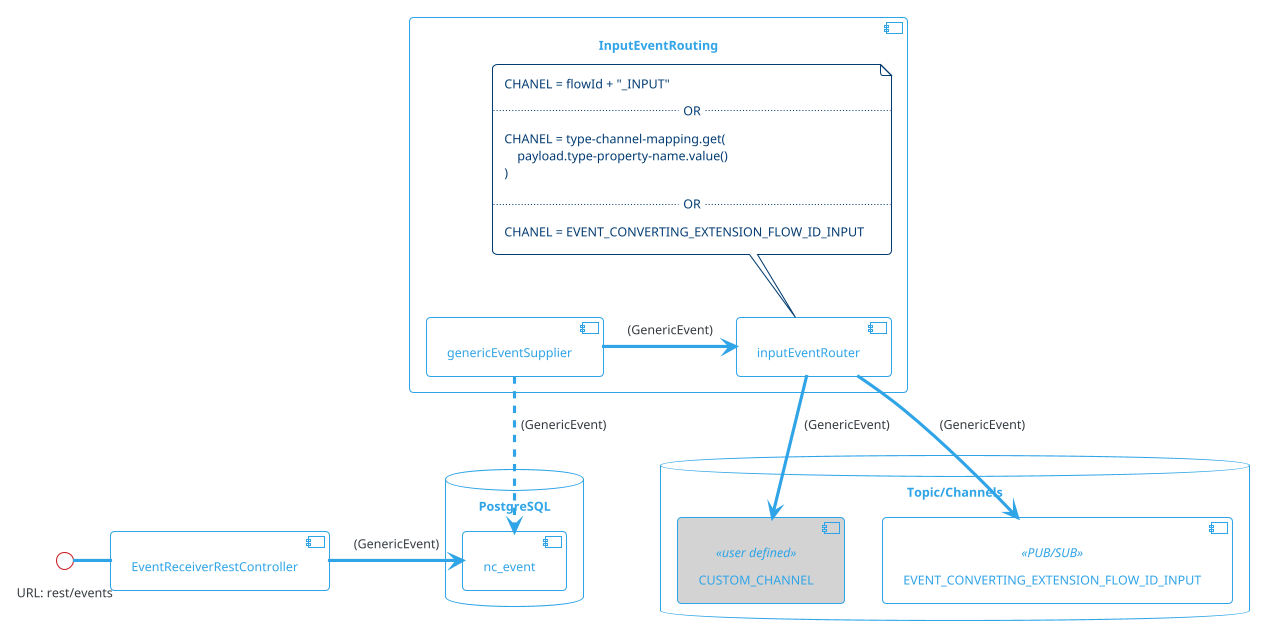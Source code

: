 @startuml

!theme cerulean-outline

skinparam component {
    backgroundColor<<user defined>> LightGray
}

database "PostgreSQL" {
    [nc_event]
}

() "URL: rest/events" - [EventReceiverRestController]
EventReceiverRestController -r-> nc_event : (GenericEvent)


database "Topic/Channels" {

    [CUSTOM_CHANNEL]<<user defined>>
    [EVENT_CONVERTING_EXTENSION_FLOW_ID_INPUT]<<PUB/SUB>> 
}

component "InputEventRouting" {
  [genericEventSupplier] ..> nc_event : (GenericEvent)
  [inputEventRouter]

  genericEventSupplier -> inputEventRouter: (GenericEvent)

  note top of inputEventRouter 
    CHANEL = flowId + "_INPUT"    
    ..OR..
    CHANEL = type-channel-mapping.get( 
        payload.type-property-name.value() 
    )
    ..OR..
    CHANEL = EVENT_CONVERTING_EXTENSION_FLOW_ID_INPUT
  end note  

  inputEventRouter --> CUSTOM_CHANNEL : (GenericEvent)
  inputEventRouter --> EVENT_CONVERTING_EXTENSION_FLOW_ID_INPUT : (GenericEvent)
}












@enduml